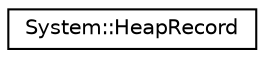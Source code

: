 digraph G
{
  edge [fontname="Helvetica",fontsize="10",labelfontname="Helvetica",labelfontsize="10"];
  node [fontname="Helvetica",fontsize="10",shape=record];
  rankdir="LR";
  Node1 [label="System::HeapRecord",height=0.2,width=0.4,color="black", fillcolor="white", style="filled",URL="$class_system_1_1_heap_record.html"];
}
